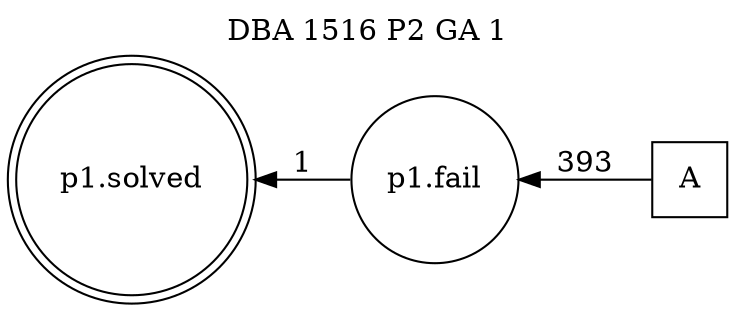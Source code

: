 digraph DBA_1516_P2_GA_1 {
labelloc="tl"
label= " DBA 1516 P2 GA 1 "
rankdir="RL";
graph [ size=" 10 , 10 !"]

"A" [shape="square" label="A"]
"p1.fail" [shape="circle" label="p1.fail"]
"p1.solved" [shape="doublecircle" label="p1.solved"]
"A" -> "p1.fail" [ label=393]
"p1.fail" -> "p1.solved" [ label=1]
}
